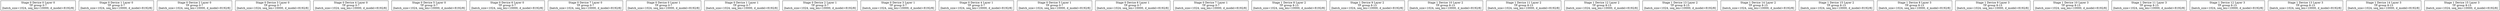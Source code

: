 digraph {
	graph [bb="0,0,13294,53",
		rankdir=TB,
		splines=ortho
	];
	node [label="\N"];
	Stage0_Device0_Layer0	[fillcolor=lightblue,
		height=0.73611,
		label="Stage 0 Device 0 Layer 0\nTP group 0-7\n[batch_size=1024, seq_len=10000, d_model=8192/8]",
		pos="199,26.5",
		shape=rectangle,
		width=5.5278];
	Stage0_Device1_Layer0	[fillcolor=lightblue,
		height=0.73611,
		label="Stage 0 Device 1 Layer 0\nTP group 0-7\n[batch_size=1024, seq_len=10000, d_model=8192/8]",
		pos="615,26.5",
		shape=rectangle,
		width=5.5278];
	Stage0_Device2_Layer0	[fillcolor=lightblue,
		height=0.73611,
		label="Stage 0 Device 2 Layer 0\nTP group 0-7\n[batch_size=1024, seq_len=10000, d_model=8192/8]",
		pos="1031,26.5",
		shape=rectangle,
		width=5.5278];
	Stage0_Device3_Layer0	[fillcolor=lightblue,
		height=0.73611,
		label="Stage 0 Device 3 Layer 0\nTP group 0-7\n[batch_size=1024, seq_len=10000, d_model=8192/8]",
		pos="1447,26.5",
		shape=rectangle,
		width=5.5278];
	Stage0_Device4_Layer0	[fillcolor=lightblue,
		height=0.73611,
		label="Stage 0 Device 4 Layer 0\nTP group 0-7\n[batch_size=1024, seq_len=10000, d_model=8192/8]",
		pos="1863,26.5",
		shape=rectangle,
		width=5.5278];
	Stage0_Device5_Layer0	[fillcolor=lightblue,
		height=0.73611,
		label="Stage 0 Device 5 Layer 0\nTP group 0-7\n[batch_size=1024, seq_len=10000, d_model=8192/8]",
		pos="2279,26.5",
		shape=rectangle,
		width=5.5278];
	Stage0_Device6_Layer0	[fillcolor=lightblue,
		height=0.73611,
		label="Stage 0 Device 6 Layer 0\nTP group 0-7\n[batch_size=1024, seq_len=10000, d_model=8192/8]",
		pos="2695,26.5",
		shape=rectangle,
		width=5.5278];
	Stage0_Device7_Layer0	[fillcolor=lightblue,
		height=0.73611,
		label="Stage 0 Device 7 Layer 0\nTP group 0-7\n[batch_size=1024, seq_len=10000, d_model=8192/8]",
		pos="3111,26.5",
		shape=rectangle,
		width=5.5278];
	Stage0_Device0_Layer1	[fillcolor=lightblue,
		height=0.73611,
		label="Stage 0 Device 0 Layer 1\nTP group 0-7\n[batch_size=1024, seq_len=10000, d_model=8192/8]",
		pos="3527,26.5",
		shape=rectangle,
		width=5.5278];
	Stage0_Device1_Layer1	[fillcolor=lightblue,
		height=0.73611,
		label="Stage 0 Device 1 Layer 1\nTP group 0-7\n[batch_size=1024, seq_len=10000, d_model=8192/8]",
		pos="3943,26.5",
		shape=rectangle,
		width=5.5278];
	Stage0_Device2_Layer1	[fillcolor=lightblue,
		height=0.73611,
		label="Stage 0 Device 2 Layer 1\nTP group 0-7\n[batch_size=1024, seq_len=10000, d_model=8192/8]",
		pos="4359,26.5",
		shape=rectangle,
		width=5.5278];
	Stage0_Device3_Layer1	[fillcolor=lightblue,
		height=0.73611,
		label="Stage 0 Device 3 Layer 1\nTP group 0-7\n[batch_size=1024, seq_len=10000, d_model=8192/8]",
		pos="4775,26.5",
		shape=rectangle,
		width=5.5278];
	Stage0_Device4_Layer1	[fillcolor=lightblue,
		height=0.73611,
		label="Stage 0 Device 4 Layer 1\nTP group 0-7\n[batch_size=1024, seq_len=10000, d_model=8192/8]",
		pos="5191,26.5",
		shape=rectangle,
		width=5.5278];
	Stage0_Device5_Layer1	[fillcolor=lightblue,
		height=0.73611,
		label="Stage 0 Device 5 Layer 1\nTP group 0-7\n[batch_size=1024, seq_len=10000, d_model=8192/8]",
		pos="5607,26.5",
		shape=rectangle,
		width=5.5278];
	Stage0_Device6_Layer1	[fillcolor=lightblue,
		height=0.73611,
		label="Stage 0 Device 6 Layer 1\nTP group 0-7\n[batch_size=1024, seq_len=10000, d_model=8192/8]",
		pos="6023,26.5",
		shape=rectangle,
		width=5.5278];
	Stage0_Device7_Layer1	[fillcolor=lightblue,
		height=0.73611,
		label="Stage 0 Device 7 Layer 1\nTP group 0-7\n[batch_size=1024, seq_len=10000, d_model=8192/8]",
		pos="6439,26.5",
		shape=rectangle,
		width=5.5278];
	Stage1_Device8_Layer2	[fillcolor=lightblue,
		height=0.73611,
		label="Stage 1 Device 8 Layer 2\nTP group 8-15\n[batch_size=1024, seq_len=10000, d_model=8192/8]",
		pos="6855,26.5",
		shape=rectangle,
		width=5.5278];
	Stage1_Device9_Layer2	[fillcolor=lightblue,
		height=0.73611,
		label="Stage 1 Device 9 Layer 2\nTP group 8-15\n[batch_size=1024, seq_len=10000, d_model=8192/8]",
		pos="7271,26.5",
		shape=rectangle,
		width=5.5278];
	Stage1_Device10_Layer2	[fillcolor=lightblue,
		height=0.73611,
		label="Stage 1 Device 10 Layer 2\nTP group 8-15\n[batch_size=1024, seq_len=10000, d_model=8192/8]",
		pos="7687,26.5",
		shape=rectangle,
		width=5.5278];
	Stage1_Device11_Layer2	[fillcolor=lightblue,
		height=0.73611,
		label="Stage 1 Device 11 Layer 2\nTP group 8-15\n[batch_size=1024, seq_len=10000, d_model=8192/8]",
		pos="8103,26.5",
		shape=rectangle,
		width=5.5278];
	Stage1_Device12_Layer2	[fillcolor=lightblue,
		height=0.73611,
		label="Stage 1 Device 12 Layer 2\nTP group 8-15\n[batch_size=1024, seq_len=10000, d_model=8192/8]",
		pos="8519,26.5",
		shape=rectangle,
		width=5.5278];
	Stage1_Device13_Layer2	[fillcolor=lightblue,
		height=0.73611,
		label="Stage 1 Device 13 Layer 2\nTP group 8-15\n[batch_size=1024, seq_len=10000, d_model=8192/8]",
		pos="8935,26.5",
		shape=rectangle,
		width=5.5278];
	Stage1_Device14_Layer2	[fillcolor=lightblue,
		height=0.73611,
		label="Stage 1 Device 14 Layer 2\nTP group 8-15\n[batch_size=1024, seq_len=10000, d_model=8192/8]",
		pos="9351,26.5",
		shape=rectangle,
		width=5.5278];
	Stage1_Device15_Layer2	[fillcolor=lightblue,
		height=0.73611,
		label="Stage 1 Device 15 Layer 2\nTP group 8-15\n[batch_size=1024, seq_len=10000, d_model=8192/8]",
		pos="9767,26.5",
		shape=rectangle,
		width=5.5278];
	Stage1_Device8_Layer3	[fillcolor=lightblue,
		height=0.73611,
		label="Stage 1 Device 8 Layer 3\nTP group 8-15\n[batch_size=1024, seq_len=10000, d_model=8192/8]",
		pos="10183,26.5",
		shape=rectangle,
		width=5.5278];
	Stage1_Device9_Layer3	[fillcolor=lightblue,
		height=0.73611,
		label="Stage 1 Device 9 Layer 3\nTP group 8-15\n[batch_size=1024, seq_len=10000, d_model=8192/8]",
		pos="10599,26.5",
		shape=rectangle,
		width=5.5278];
	Stage1_Device10_Layer3	[fillcolor=lightblue,
		height=0.73611,
		label="Stage 1 Device 10 Layer 3\nTP group 8-15\n[batch_size=1024, seq_len=10000, d_model=8192/8]",
		pos="11015,26.5",
		shape=rectangle,
		width=5.5278];
	Stage1_Device11_Layer3	[fillcolor=lightblue,
		height=0.73611,
		label="Stage 1 Device 11 Layer 3\nTP group 8-15\n[batch_size=1024, seq_len=10000, d_model=8192/8]",
		pos="11431,26.5",
		shape=rectangle,
		width=5.5278];
	Stage1_Device12_Layer3	[fillcolor=lightblue,
		height=0.73611,
		label="Stage 1 Device 12 Layer 3\nTP group 8-15\n[batch_size=1024, seq_len=10000, d_model=8192/8]",
		pos="11847,26.5",
		shape=rectangle,
		width=5.5278];
	Stage1_Device13_Layer3	[fillcolor=lightblue,
		height=0.73611,
		label="Stage 1 Device 13 Layer 3\nTP group 8-15\n[batch_size=1024, seq_len=10000, d_model=8192/8]",
		pos="12263,26.5",
		shape=rectangle,
		width=5.5278];
	Stage1_Device14_Layer3	[fillcolor=lightblue,
		height=0.73611,
		label="Stage 1 Device 14 Layer 3\nTP group 8-15\n[batch_size=1024, seq_len=10000, d_model=8192/8]",
		pos="12679,26.5",
		shape=rectangle,
		width=5.5278];
	Stage1_Device15_Layer3	[fillcolor=lightblue,
		height=0.73611,
		label="Stage 1 Device 15 Layer 3\nTP group 8-15\n[batch_size=1024, seq_len=10000, d_model=8192/8]",
		pos="13095,26.5",
		shape=rectangle,
		width=5.5278];
}
